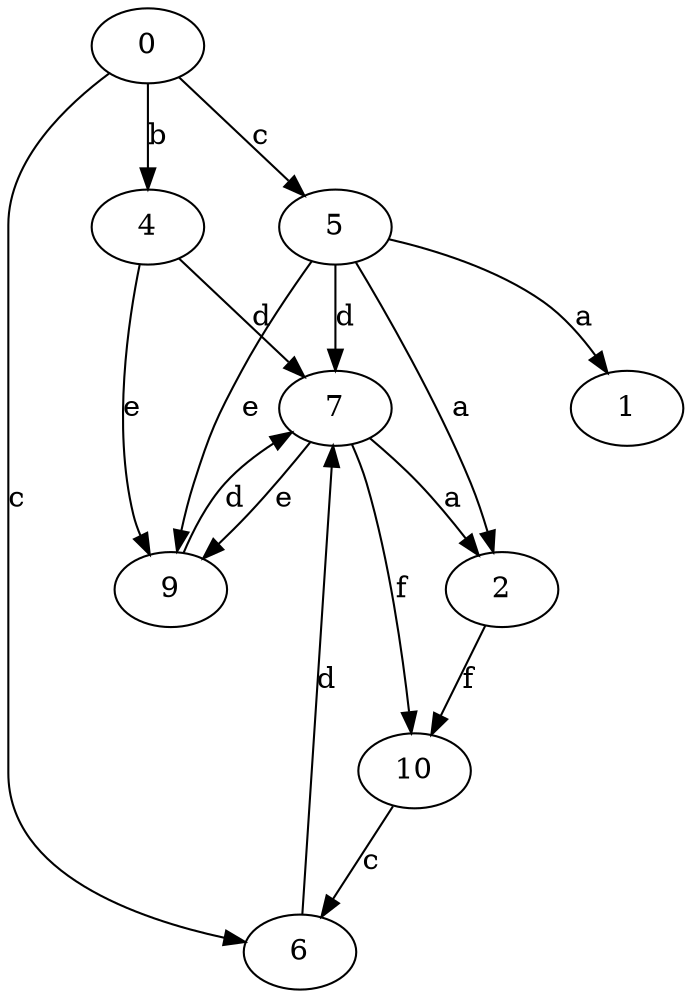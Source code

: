strict digraph  {
0;
1;
2;
4;
5;
6;
7;
9;
10;
0 -> 4  [label=b];
0 -> 5  [label=c];
0 -> 6  [label=c];
2 -> 10  [label=f];
4 -> 7  [label=d];
4 -> 9  [label=e];
5 -> 1  [label=a];
5 -> 2  [label=a];
5 -> 7  [label=d];
5 -> 9  [label=e];
6 -> 7  [label=d];
7 -> 2  [label=a];
7 -> 9  [label=e];
7 -> 10  [label=f];
9 -> 7  [label=d];
10 -> 6  [label=c];
}

